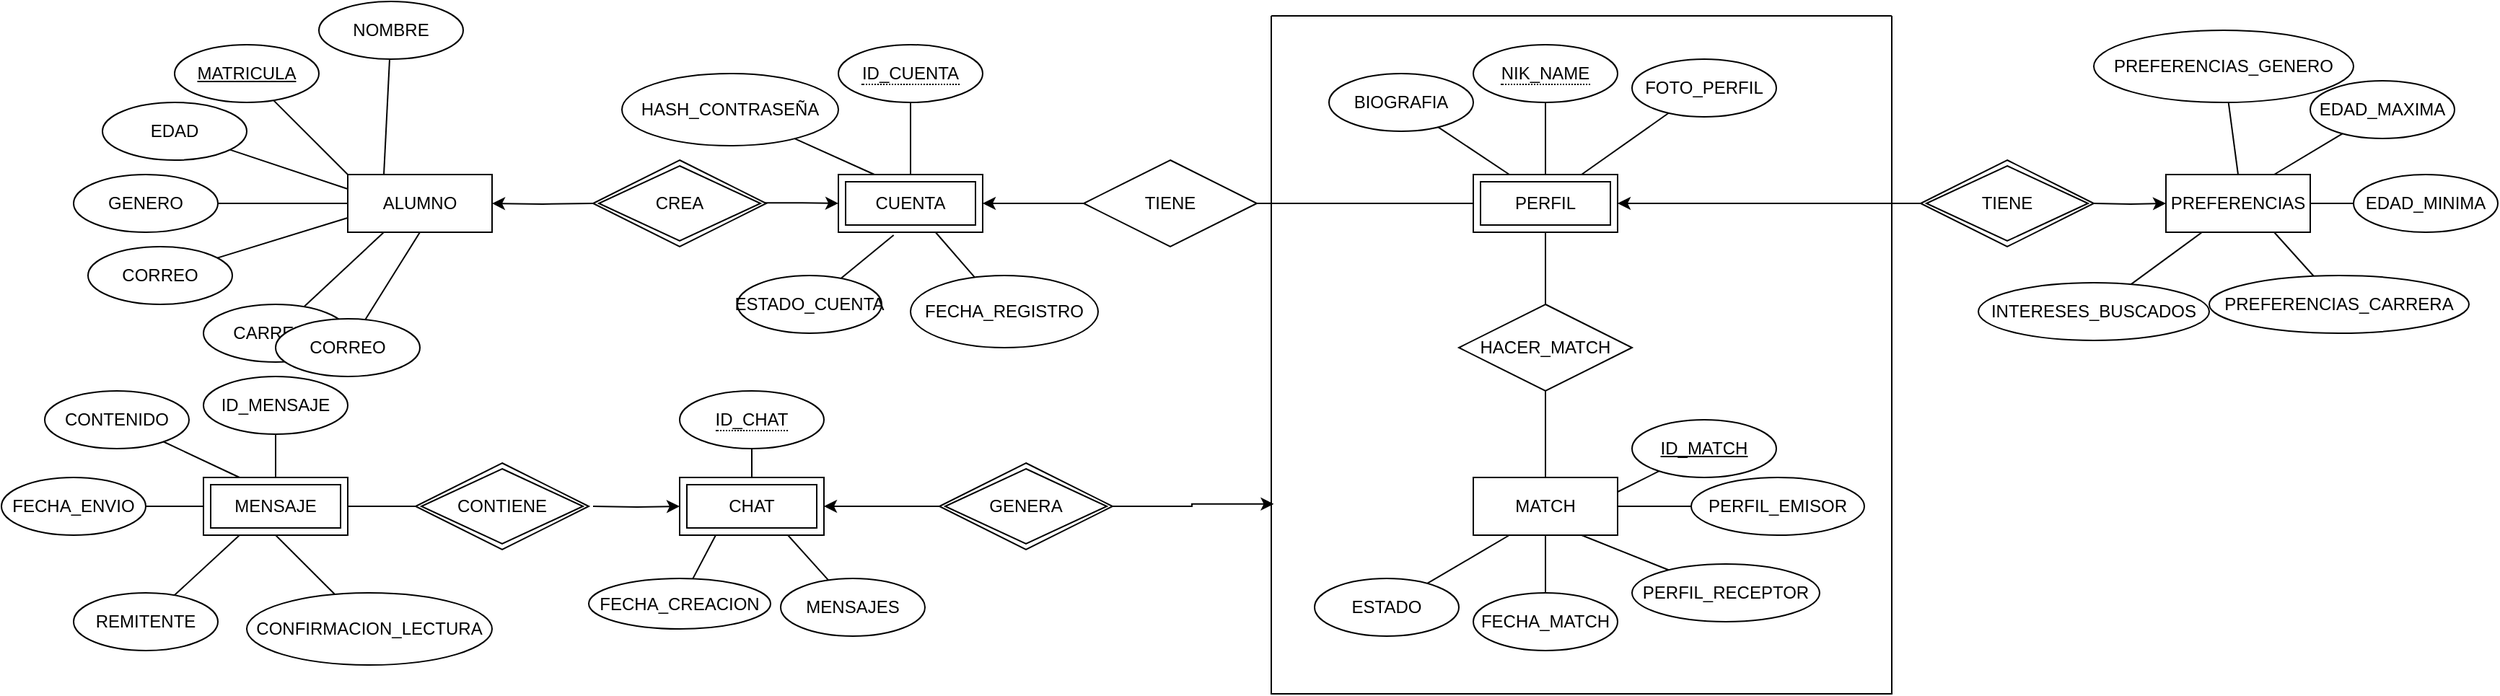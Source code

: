 <mxfile version="28.1.2">
  <diagram name="Página-1" id="gr4180COYLHLOnXJJAQv">
    <mxGraphModel dx="1413" dy="504" grid="1" gridSize="10" guides="1" tooltips="1" connect="1" arrows="1" fold="1" page="1" pageScale="1" pageWidth="827" pageHeight="1169" math="0" shadow="0">
      <root>
        <mxCell id="0" />
        <mxCell id="1" parent="0" />
        <mxCell id="KAyguxWbN3xson34IlvZ-3" style="edgeStyle=orthogonalEdgeStyle;rounded=0;orthogonalLoop=1;jettySize=auto;html=1;exitX=0;exitY=0.5;exitDx=0;exitDy=0;entryX=1;entryY=0.5;entryDx=0;entryDy=0;" parent="1" target="KAyguxWbN3xson34IlvZ-1" edge="1">
          <mxGeometry relative="1" as="geometry">
            <mxPoint x="360" y="640" as="sourcePoint" />
            <mxPoint x="420" y="690" as="targetPoint" />
          </mxGeometry>
        </mxCell>
        <mxCell id="KAyguxWbN3xson34IlvZ-1" value="ALUMNO" style="whiteSpace=wrap;html=1;align=center;" parent="1" vertex="1">
          <mxGeometry x="190" y="620" width="100" height="40" as="geometry" />
        </mxCell>
        <mxCell id="KAyguxWbN3xson34IlvZ-5" style="edgeStyle=orthogonalEdgeStyle;rounded=0;orthogonalLoop=1;jettySize=auto;html=1;entryX=0;entryY=0.5;entryDx=0;entryDy=0;exitX=0.962;exitY=0.493;exitDx=0;exitDy=0;exitPerimeter=0;" parent="1" source="KAyguxWbN3xson34IlvZ-86" edge="1">
          <mxGeometry relative="1" as="geometry">
            <mxPoint x="480" y="640" as="sourcePoint" />
            <mxPoint x="530" y="640" as="targetPoint" />
          </mxGeometry>
        </mxCell>
        <mxCell id="KAyguxWbN3xson34IlvZ-8" style="edgeStyle=orthogonalEdgeStyle;rounded=0;orthogonalLoop=1;jettySize=auto;html=1;exitX=0;exitY=0.5;exitDx=0;exitDy=0;entryX=1;entryY=0.5;entryDx=0;entryDy=0;" parent="1" edge="1">
          <mxGeometry relative="1" as="geometry">
            <mxPoint x="700" y="640" as="sourcePoint" />
            <mxPoint x="630" y="640" as="targetPoint" />
          </mxGeometry>
        </mxCell>
        <mxCell id="KAyguxWbN3xson34IlvZ-12" style="edgeStyle=orthogonalEdgeStyle;rounded=0;orthogonalLoop=1;jettySize=auto;html=1;entryX=1;entryY=0.5;entryDx=0;entryDy=0;exitX=0;exitY=0.5;exitDx=0;exitDy=0;" parent="1" edge="1">
          <mxGeometry relative="1" as="geometry">
            <mxPoint x="1280" y="640" as="sourcePoint" />
            <mxPoint x="1070" y="640" as="targetPoint" />
          </mxGeometry>
        </mxCell>
        <mxCell id="KAyguxWbN3xson34IlvZ-9" style="edgeStyle=orthogonalEdgeStyle;rounded=0;orthogonalLoop=1;jettySize=auto;html=1;entryX=0;entryY=0.5;entryDx=0;entryDy=0;endArrow=none;endFill=0;" parent="1" edge="1">
          <mxGeometry relative="1" as="geometry">
            <mxPoint x="820" y="640" as="sourcePoint" />
            <mxPoint x="970" y="640" as="targetPoint" />
          </mxGeometry>
        </mxCell>
        <mxCell id="KAyguxWbN3xson34IlvZ-10" value="PREFERENCIAS" style="whiteSpace=wrap;html=1;align=center;" parent="1" vertex="1">
          <mxGeometry x="1450" y="620" width="100" height="40" as="geometry" />
        </mxCell>
        <mxCell id="KAyguxWbN3xson34IlvZ-13" style="edgeStyle=orthogonalEdgeStyle;rounded=0;orthogonalLoop=1;jettySize=auto;html=1;entryX=0;entryY=0.5;entryDx=0;entryDy=0;" parent="1" target="KAyguxWbN3xson34IlvZ-10" edge="1">
          <mxGeometry relative="1" as="geometry">
            <mxPoint x="1400" y="640" as="sourcePoint" />
          </mxGeometry>
        </mxCell>
        <mxCell id="KAyguxWbN3xson34IlvZ-23" style="edgeStyle=orthogonalEdgeStyle;rounded=0;orthogonalLoop=1;jettySize=auto;html=1;entryX=0.004;entryY=0.72;entryDx=0;entryDy=0;exitX=1;exitY=0.5;exitDx=0;exitDy=0;entryPerimeter=0;" parent="1" source="KAyguxWbN3xson34IlvZ-22" target="KAyguxWbN3xson34IlvZ-81" edge="1">
          <mxGeometry relative="1" as="geometry">
            <mxPoint x="940" y="940" as="sourcePoint" />
          </mxGeometry>
        </mxCell>
        <mxCell id="KAyguxWbN3xson34IlvZ-14" value="MATCH" style="whiteSpace=wrap;html=1;align=center;" parent="1" vertex="1">
          <mxGeometry x="970" y="830" width="100" height="40" as="geometry" />
        </mxCell>
        <mxCell id="KAyguxWbN3xson34IlvZ-16" style="edgeStyle=orthogonalEdgeStyle;rounded=0;orthogonalLoop=1;jettySize=auto;html=1;entryX=0.5;entryY=1;entryDx=0;entryDy=0;endArrow=none;endFill=0;" parent="1" source="KAyguxWbN3xson34IlvZ-15" edge="1">
          <mxGeometry relative="1" as="geometry">
            <mxPoint x="1020" y="660" as="targetPoint" />
          </mxGeometry>
        </mxCell>
        <mxCell id="KAyguxWbN3xson34IlvZ-17" style="edgeStyle=orthogonalEdgeStyle;rounded=0;orthogonalLoop=1;jettySize=auto;html=1;entryX=0.5;entryY=0;entryDx=0;entryDy=0;endArrow=none;endFill=0;" parent="1" source="KAyguxWbN3xson34IlvZ-15" target="KAyguxWbN3xson34IlvZ-14" edge="1">
          <mxGeometry relative="1" as="geometry" />
        </mxCell>
        <mxCell id="KAyguxWbN3xson34IlvZ-15" value="HACER_MATCH" style="shape=rhombus;perimeter=rhombusPerimeter;whiteSpace=wrap;html=1;align=center;" parent="1" vertex="1">
          <mxGeometry x="960" y="710" width="120" height="60" as="geometry" />
        </mxCell>
        <mxCell id="KAyguxWbN3xson34IlvZ-24" style="edgeStyle=orthogonalEdgeStyle;rounded=0;orthogonalLoop=1;jettySize=auto;html=1;entryX=1;entryY=0.5;entryDx=0;entryDy=0;exitX=0;exitY=0.5;exitDx=0;exitDy=0;" parent="1" source="KAyguxWbN3xson34IlvZ-22" target="KAyguxWbN3xson34IlvZ-19" edge="1">
          <mxGeometry relative="1" as="geometry">
            <mxPoint x="800" y="850" as="sourcePoint" />
          </mxGeometry>
        </mxCell>
        <mxCell id="KAyguxWbN3xson34IlvZ-19" value="CHAT" style="shape=ext;margin=3;double=1;whiteSpace=wrap;html=1;align=center;" parent="1" vertex="1">
          <mxGeometry x="420" y="830" width="100" height="40" as="geometry" />
        </mxCell>
        <mxCell id="KAyguxWbN3xson34IlvZ-22" value="GENERA" style="shape=rhombus;double=1;perimeter=rhombusPerimeter;whiteSpace=wrap;html=1;align=center;" parent="1" vertex="1">
          <mxGeometry x="600" y="820" width="120" height="60" as="geometry" />
        </mxCell>
        <mxCell id="KAyguxWbN3xson34IlvZ-34" style="rounded=0;orthogonalLoop=1;jettySize=auto;html=1;entryX=0;entryY=0;entryDx=0;entryDy=0;endArrow=none;endFill=0;" parent="1" source="KAyguxWbN3xson34IlvZ-26" target="KAyguxWbN3xson34IlvZ-1" edge="1">
          <mxGeometry relative="1" as="geometry" />
        </mxCell>
        <mxCell id="KAyguxWbN3xson34IlvZ-26" value="MATRICULA" style="ellipse;whiteSpace=wrap;html=1;align=center;fontStyle=4;" parent="1" vertex="1">
          <mxGeometry x="70" y="530" width="100" height="40" as="geometry" />
        </mxCell>
        <mxCell id="KAyguxWbN3xson34IlvZ-35" style="rounded=0;orthogonalLoop=1;jettySize=auto;html=1;entryX=0.25;entryY=0;entryDx=0;entryDy=0;endArrow=none;endFill=0;" parent="1" source="KAyguxWbN3xson34IlvZ-27" target="KAyguxWbN3xson34IlvZ-1" edge="1">
          <mxGeometry relative="1" as="geometry" />
        </mxCell>
        <mxCell id="KAyguxWbN3xson34IlvZ-27" value="NOMBRE" style="ellipse;whiteSpace=wrap;html=1;align=center;" parent="1" vertex="1">
          <mxGeometry x="170" y="500" width="100" height="40" as="geometry" />
        </mxCell>
        <mxCell id="KAyguxWbN3xson34IlvZ-36" style="rounded=0;orthogonalLoop=1;jettySize=auto;html=1;entryX=0;entryY=0.25;entryDx=0;entryDy=0;endArrow=none;endFill=0;" parent="1" source="KAyguxWbN3xson34IlvZ-28" target="KAyguxWbN3xson34IlvZ-1" edge="1">
          <mxGeometry relative="1" as="geometry" />
        </mxCell>
        <mxCell id="KAyguxWbN3xson34IlvZ-28" value="EDAD" style="ellipse;whiteSpace=wrap;html=1;align=center;" parent="1" vertex="1">
          <mxGeometry x="20" y="570" width="100" height="40" as="geometry" />
        </mxCell>
        <mxCell id="KAyguxWbN3xson34IlvZ-37" style="rounded=0;orthogonalLoop=1;jettySize=auto;html=1;entryX=0;entryY=0.5;entryDx=0;entryDy=0;endArrow=none;endFill=0;" parent="1" source="KAyguxWbN3xson34IlvZ-30" target="KAyguxWbN3xson34IlvZ-1" edge="1">
          <mxGeometry relative="1" as="geometry" />
        </mxCell>
        <mxCell id="KAyguxWbN3xson34IlvZ-30" value="GENERO" style="ellipse;whiteSpace=wrap;html=1;align=center;" parent="1" vertex="1">
          <mxGeometry y="620" width="100" height="40" as="geometry" />
        </mxCell>
        <mxCell id="KAyguxWbN3xson34IlvZ-39" style="rounded=0;orthogonalLoop=1;jettySize=auto;html=1;entryX=0.25;entryY=1;entryDx=0;entryDy=0;endArrow=none;endFill=0;" parent="1" source="KAyguxWbN3xson34IlvZ-31" target="KAyguxWbN3xson34IlvZ-1" edge="1">
          <mxGeometry relative="1" as="geometry" />
        </mxCell>
        <mxCell id="KAyguxWbN3xson34IlvZ-31" value="CARRERA" style="ellipse;whiteSpace=wrap;html=1;align=center;" parent="1" vertex="1">
          <mxGeometry x="90" y="710" width="100" height="40" as="geometry" />
        </mxCell>
        <mxCell id="KAyguxWbN3xson34IlvZ-40" style="rounded=0;orthogonalLoop=1;jettySize=auto;html=1;entryX=0.5;entryY=1;entryDx=0;entryDy=0;endArrow=none;endFill=0;" parent="1" source="KAyguxWbN3xson34IlvZ-32" target="KAyguxWbN3xson34IlvZ-1" edge="1">
          <mxGeometry relative="1" as="geometry" />
        </mxCell>
        <mxCell id="KAyguxWbN3xson34IlvZ-32" value="CORREO" style="ellipse;whiteSpace=wrap;html=1;align=center;" parent="1" vertex="1">
          <mxGeometry x="140" y="720" width="100" height="40" as="geometry" />
        </mxCell>
        <mxCell id="KAyguxWbN3xson34IlvZ-38" style="rounded=0;orthogonalLoop=1;jettySize=auto;html=1;entryX=0;entryY=0.75;entryDx=0;entryDy=0;endArrow=none;endFill=0;" parent="1" source="KAyguxWbN3xson34IlvZ-33" target="KAyguxWbN3xson34IlvZ-1" edge="1">
          <mxGeometry relative="1" as="geometry" />
        </mxCell>
        <mxCell id="KAyguxWbN3xson34IlvZ-33" value="CORREO" style="ellipse;whiteSpace=wrap;html=1;align=center;" parent="1" vertex="1">
          <mxGeometry x="10" y="670" width="100" height="40" as="geometry" />
        </mxCell>
        <mxCell id="KAyguxWbN3xson34IlvZ-42" style="rounded=0;orthogonalLoop=1;jettySize=auto;html=1;entryX=0.5;entryY=0;entryDx=0;entryDy=0;endArrow=none;endFill=0;exitX=0.5;exitY=1;exitDx=0;exitDy=0;" parent="1" source="KAyguxWbN3xson34IlvZ-53" edge="1">
          <mxGeometry relative="1" as="geometry">
            <mxPoint x="680" y="580" as="sourcePoint" />
            <mxPoint x="580" y="620" as="targetPoint" />
          </mxGeometry>
        </mxCell>
        <mxCell id="KAyguxWbN3xson34IlvZ-49" style="rounded=0;orthogonalLoop=1;jettySize=auto;html=1;entryX=0.25;entryY=0;entryDx=0;entryDy=0;endArrow=none;endFill=0;" parent="1" source="KAyguxWbN3xson34IlvZ-43" edge="1">
          <mxGeometry relative="1" as="geometry">
            <mxPoint x="555" y="620" as="targetPoint" />
          </mxGeometry>
        </mxCell>
        <mxCell id="KAyguxWbN3xson34IlvZ-43" value="HASH_CONTRASEÑA" style="ellipse;whiteSpace=wrap;html=1;align=center;" parent="1" vertex="1">
          <mxGeometry x="380" y="550" width="150" height="50" as="geometry" />
        </mxCell>
        <mxCell id="KAyguxWbN3xson34IlvZ-44" value="FECHA_REGISTRO" style="ellipse;whiteSpace=wrap;html=1;align=center;" parent="1" vertex="1">
          <mxGeometry x="580" y="690" width="130" height="50" as="geometry" />
        </mxCell>
        <mxCell id="KAyguxWbN3xson34IlvZ-45" value="ESTADO_CUENTA" style="ellipse;whiteSpace=wrap;html=1;align=center;" parent="1" vertex="1">
          <mxGeometry x="460" y="690" width="100" height="40" as="geometry" />
        </mxCell>
        <mxCell id="KAyguxWbN3xson34IlvZ-47" style="rounded=0;orthogonalLoop=1;jettySize=auto;html=1;entryX=0.383;entryY=1.05;entryDx=0;entryDy=0;entryPerimeter=0;endArrow=none;endFill=0;" parent="1" source="KAyguxWbN3xson34IlvZ-45" edge="1">
          <mxGeometry relative="1" as="geometry">
            <mxPoint x="568.3" y="662" as="targetPoint" />
          </mxGeometry>
        </mxCell>
        <mxCell id="KAyguxWbN3xson34IlvZ-48" style="rounded=0;orthogonalLoop=1;jettySize=auto;html=1;endArrow=none;endFill=0;" parent="1" source="KAyguxWbN3xson34IlvZ-44" target="KAyguxWbN3xson34IlvZ-88" edge="1">
          <mxGeometry relative="1" as="geometry">
            <mxPoint x="595" y="663.68" as="targetPoint" />
          </mxGeometry>
        </mxCell>
        <mxCell id="KAyguxWbN3xson34IlvZ-51" style="edgeStyle=orthogonalEdgeStyle;rounded=0;orthogonalLoop=1;jettySize=auto;html=1;entryX=0;entryY=0.5;entryDx=0;entryDy=0;" parent="1" target="KAyguxWbN3xson34IlvZ-19" edge="1">
          <mxGeometry relative="1" as="geometry">
            <mxPoint x="360" y="850" as="sourcePoint" />
          </mxGeometry>
        </mxCell>
        <mxCell id="KAyguxWbN3xson34IlvZ-52" style="edgeStyle=orthogonalEdgeStyle;rounded=0;orthogonalLoop=1;jettySize=auto;html=1;entryX=1;entryY=0.5;entryDx=0;entryDy=0;endArrow=none;endFill=0;" parent="1" edge="1">
          <mxGeometry relative="1" as="geometry">
            <mxPoint x="240" y="850" as="sourcePoint" />
            <mxPoint x="190" y="850" as="targetPoint" />
          </mxGeometry>
        </mxCell>
        <mxCell id="KAyguxWbN3xson34IlvZ-53" value="&lt;span style=&quot;border-bottom: 1px dotted&quot;&gt;ID_CUENTA&lt;/span&gt;" style="ellipse;whiteSpace=wrap;html=1;align=center;" parent="1" vertex="1">
          <mxGeometry x="530" y="530" width="100" height="40" as="geometry" />
        </mxCell>
        <mxCell id="KAyguxWbN3xson34IlvZ-55" style="rounded=0;orthogonalLoop=1;jettySize=auto;html=1;entryX=0.5;entryY=0;entryDx=0;entryDy=0;endArrow=none;endFill=0;" parent="1" source="KAyguxWbN3xson34IlvZ-54" edge="1">
          <mxGeometry relative="1" as="geometry">
            <mxPoint x="1020" y="620" as="targetPoint" />
          </mxGeometry>
        </mxCell>
        <mxCell id="KAyguxWbN3xson34IlvZ-54" value="&lt;span style=&quot;border-bottom: 1px dotted&quot;&gt;NIK_NAME&lt;/span&gt;" style="ellipse;whiteSpace=wrap;html=1;align=center;" parent="1" vertex="1">
          <mxGeometry x="970" y="530" width="100" height="40" as="geometry" />
        </mxCell>
        <mxCell id="KAyguxWbN3xson34IlvZ-57" style="rounded=0;orthogonalLoop=1;jettySize=auto;html=1;entryX=0.75;entryY=0;entryDx=0;entryDy=0;endArrow=none;endFill=0;" parent="1" source="KAyguxWbN3xson34IlvZ-56" edge="1">
          <mxGeometry relative="1" as="geometry">
            <mxPoint x="1045" y="620" as="targetPoint" />
          </mxGeometry>
        </mxCell>
        <mxCell id="KAyguxWbN3xson34IlvZ-56" value="FOTO_PERFIL" style="ellipse;whiteSpace=wrap;html=1;align=center;" parent="1" vertex="1">
          <mxGeometry x="1080" y="540" width="100" height="40" as="geometry" />
        </mxCell>
        <mxCell id="KAyguxWbN3xson34IlvZ-59" style="rounded=0;orthogonalLoop=1;jettySize=auto;html=1;entryX=0.25;entryY=0;entryDx=0;entryDy=0;endArrow=none;endFill=0;" parent="1" source="KAyguxWbN3xson34IlvZ-58" edge="1">
          <mxGeometry relative="1" as="geometry">
            <mxPoint x="995" y="620" as="targetPoint" />
          </mxGeometry>
        </mxCell>
        <mxCell id="KAyguxWbN3xson34IlvZ-58" value="BIOGRAFIA" style="ellipse;whiteSpace=wrap;html=1;align=center;" parent="1" vertex="1">
          <mxGeometry x="870" y="550" width="100" height="40" as="geometry" />
        </mxCell>
        <mxCell id="KAyguxWbN3xson34IlvZ-68" style="rounded=0;orthogonalLoop=1;jettySize=auto;html=1;entryX=0.5;entryY=0;entryDx=0;entryDy=0;endArrow=none;endFill=0;" parent="1" source="KAyguxWbN3xson34IlvZ-61" target="KAyguxWbN3xson34IlvZ-10" edge="1">
          <mxGeometry relative="1" as="geometry" />
        </mxCell>
        <mxCell id="KAyguxWbN3xson34IlvZ-61" value="PREFERENCIAS_GENERO" style="ellipse;whiteSpace=wrap;html=1;align=center;" parent="1" vertex="1">
          <mxGeometry x="1400" y="520" width="180" height="50" as="geometry" />
        </mxCell>
        <mxCell id="KAyguxWbN3xson34IlvZ-67" style="rounded=0;orthogonalLoop=1;jettySize=auto;html=1;entryX=0.75;entryY=0;entryDx=0;entryDy=0;endArrow=none;endFill=0;" parent="1" source="KAyguxWbN3xson34IlvZ-62" target="KAyguxWbN3xson34IlvZ-10" edge="1">
          <mxGeometry relative="1" as="geometry" />
        </mxCell>
        <mxCell id="KAyguxWbN3xson34IlvZ-62" value="EDAD_MAXIMA" style="ellipse;whiteSpace=wrap;html=1;align=center;" parent="1" vertex="1">
          <mxGeometry x="1550" y="555" width="100" height="40" as="geometry" />
        </mxCell>
        <mxCell id="KAyguxWbN3xson34IlvZ-66" style="rounded=0;orthogonalLoop=1;jettySize=auto;html=1;entryX=1;entryY=0.5;entryDx=0;entryDy=0;endArrow=none;endFill=0;" parent="1" source="KAyguxWbN3xson34IlvZ-63" target="KAyguxWbN3xson34IlvZ-10" edge="1">
          <mxGeometry relative="1" as="geometry" />
        </mxCell>
        <mxCell id="KAyguxWbN3xson34IlvZ-63" value="EDAD_MINIMA" style="ellipse;whiteSpace=wrap;html=1;align=center;" parent="1" vertex="1">
          <mxGeometry x="1580" y="620" width="100" height="40" as="geometry" />
        </mxCell>
        <mxCell id="KAyguxWbN3xson34IlvZ-65" style="rounded=0;orthogonalLoop=1;jettySize=auto;html=1;entryX=0.75;entryY=1;entryDx=0;entryDy=0;endArrow=none;endFill=0;" parent="1" source="KAyguxWbN3xson34IlvZ-64" target="KAyguxWbN3xson34IlvZ-10" edge="1">
          <mxGeometry relative="1" as="geometry" />
        </mxCell>
        <mxCell id="KAyguxWbN3xson34IlvZ-64" value="PREFERENCIAS_CARRERA" style="ellipse;whiteSpace=wrap;html=1;align=center;" parent="1" vertex="1">
          <mxGeometry x="1480" y="690" width="180" height="40" as="geometry" />
        </mxCell>
        <mxCell id="KAyguxWbN3xson34IlvZ-71" style="rounded=0;orthogonalLoop=1;jettySize=auto;html=1;entryX=1;entryY=0.25;entryDx=0;entryDy=0;endArrow=none;endFill=0;" parent="1" source="KAyguxWbN3xson34IlvZ-70" target="KAyguxWbN3xson34IlvZ-14" edge="1">
          <mxGeometry relative="1" as="geometry" />
        </mxCell>
        <mxCell id="KAyguxWbN3xson34IlvZ-70" value="ID_MATCH" style="ellipse;whiteSpace=wrap;html=1;align=center;fontStyle=4;" parent="1" vertex="1">
          <mxGeometry x="1080" y="790" width="100" height="40" as="geometry" />
        </mxCell>
        <mxCell id="KAyguxWbN3xson34IlvZ-73" style="rounded=0;orthogonalLoop=1;jettySize=auto;html=1;entryX=1;entryY=0.5;entryDx=0;entryDy=0;endArrow=none;endFill=0;" parent="1" source="KAyguxWbN3xson34IlvZ-72" target="KAyguxWbN3xson34IlvZ-14" edge="1">
          <mxGeometry relative="1" as="geometry" />
        </mxCell>
        <mxCell id="KAyguxWbN3xson34IlvZ-72" value="PERFIL_EMISOR" style="ellipse;whiteSpace=wrap;html=1;align=center;" parent="1" vertex="1">
          <mxGeometry x="1121" y="830" width="120" height="40" as="geometry" />
        </mxCell>
        <mxCell id="KAyguxWbN3xson34IlvZ-79" style="rounded=0;orthogonalLoop=1;jettySize=auto;html=1;entryX=0.75;entryY=1;entryDx=0;entryDy=0;endArrow=none;endFill=0;" parent="1" source="KAyguxWbN3xson34IlvZ-74" target="KAyguxWbN3xson34IlvZ-14" edge="1">
          <mxGeometry relative="1" as="geometry" />
        </mxCell>
        <mxCell id="KAyguxWbN3xson34IlvZ-74" value="PERFIL_RECEPTOR" style="ellipse;whiteSpace=wrap;html=1;align=center;" parent="1" vertex="1">
          <mxGeometry x="1080" y="890" width="130" height="40" as="geometry" />
        </mxCell>
        <mxCell id="KAyguxWbN3xson34IlvZ-80" style="rounded=0;orthogonalLoop=1;jettySize=auto;html=1;entryX=0.25;entryY=1;entryDx=0;entryDy=0;endArrow=none;endFill=0;" parent="1" source="KAyguxWbN3xson34IlvZ-75" target="KAyguxWbN3xson34IlvZ-14" edge="1">
          <mxGeometry relative="1" as="geometry" />
        </mxCell>
        <mxCell id="KAyguxWbN3xson34IlvZ-75" value="ESTADO" style="ellipse;whiteSpace=wrap;html=1;align=center;" parent="1" vertex="1">
          <mxGeometry x="860" y="900" width="100" height="40" as="geometry" />
        </mxCell>
        <mxCell id="KAyguxWbN3xson34IlvZ-78" style="rounded=0;orthogonalLoop=1;jettySize=auto;html=1;entryX=0.5;entryY=1;entryDx=0;entryDy=0;endArrow=none;endFill=0;" parent="1" source="KAyguxWbN3xson34IlvZ-77" target="KAyguxWbN3xson34IlvZ-14" edge="1">
          <mxGeometry relative="1" as="geometry" />
        </mxCell>
        <mxCell id="KAyguxWbN3xson34IlvZ-77" value="FECHA_MATCH" style="ellipse;whiteSpace=wrap;html=1;align=center;" parent="1" vertex="1">
          <mxGeometry x="970" y="910" width="100" height="40" as="geometry" />
        </mxCell>
        <mxCell id="KAyguxWbN3xson34IlvZ-81" value="" style="swimlane;startSize=0;" parent="1" vertex="1">
          <mxGeometry x="830" y="510" width="430" height="470" as="geometry" />
        </mxCell>
        <mxCell id="KAyguxWbN3xson34IlvZ-89" value="PERFIL" style="shape=ext;margin=3;double=1;whiteSpace=wrap;html=1;align=center;" parent="KAyguxWbN3xson34IlvZ-81" vertex="1">
          <mxGeometry x="140" y="110" width="100" height="40" as="geometry" />
        </mxCell>
        <mxCell id="KAyguxWbN3xson34IlvZ-85" style="rounded=0;orthogonalLoop=1;jettySize=auto;html=1;entryX=0.75;entryY=1;entryDx=0;entryDy=0;endArrow=none;endFill=0;" parent="1" source="KAyguxWbN3xson34IlvZ-84" target="KAyguxWbN3xson34IlvZ-19" edge="1">
          <mxGeometry relative="1" as="geometry" />
        </mxCell>
        <mxCell id="KAyguxWbN3xson34IlvZ-84" value="MENSAJES" style="ellipse;whiteSpace=wrap;html=1;align=center;" parent="1" vertex="1">
          <mxGeometry x="490" y="900" width="100" height="40" as="geometry" />
        </mxCell>
        <mxCell id="KAyguxWbN3xson34IlvZ-86" value="CREA" style="shape=rhombus;double=1;perimeter=rhombusPerimeter;whiteSpace=wrap;html=1;align=center;" parent="1" vertex="1">
          <mxGeometry x="360" y="610" width="120" height="60" as="geometry" />
        </mxCell>
        <mxCell id="KAyguxWbN3xson34IlvZ-88" value="CUENTA" style="shape=ext;margin=3;double=1;whiteSpace=wrap;html=1;align=center;" parent="1" vertex="1">
          <mxGeometry x="530" y="620" width="100" height="40" as="geometry" />
        </mxCell>
        <mxCell id="KAyguxWbN3xson34IlvZ-90" value="TIENE" style="shape=rhombus;double=1;perimeter=rhombusPerimeter;whiteSpace=wrap;html=1;align=center;" parent="1" vertex="1">
          <mxGeometry x="1280" y="610" width="120" height="60" as="geometry" />
        </mxCell>
        <mxCell id="KAyguxWbN3xson34IlvZ-92" style="rounded=0;orthogonalLoop=1;jettySize=auto;html=1;entryX=0.5;entryY=0;entryDx=0;entryDy=0;endArrow=none;endFill=0;" parent="1" source="KAyguxWbN3xson34IlvZ-91" target="KAyguxWbN3xson34IlvZ-19" edge="1">
          <mxGeometry relative="1" as="geometry" />
        </mxCell>
        <mxCell id="KAyguxWbN3xson34IlvZ-91" value="&lt;span style=&quot;border-bottom: 1px dotted&quot;&gt;ID_CHAT&lt;/span&gt;" style="ellipse;whiteSpace=wrap;html=1;align=center;" parent="1" vertex="1">
          <mxGeometry x="420" y="770" width="100" height="40" as="geometry" />
        </mxCell>
        <mxCell id="KAyguxWbN3xson34IlvZ-94" style="rounded=0;orthogonalLoop=1;jettySize=auto;html=1;entryX=0.25;entryY=1;entryDx=0;entryDy=0;endArrow=none;endFill=0;" parent="1" source="KAyguxWbN3xson34IlvZ-93" target="KAyguxWbN3xson34IlvZ-19" edge="1">
          <mxGeometry relative="1" as="geometry" />
        </mxCell>
        <mxCell id="KAyguxWbN3xson34IlvZ-93" value="FECHA_CREACION" style="ellipse;whiteSpace=wrap;html=1;align=center;" parent="1" vertex="1">
          <mxGeometry x="357" y="900" width="126" height="35" as="geometry" />
        </mxCell>
        <mxCell id="KAyguxWbN3xson34IlvZ-95" value="TIENE" style="shape=rhombus;perimeter=rhombusPerimeter;whiteSpace=wrap;html=1;align=center;" parent="1" vertex="1">
          <mxGeometry x="700" y="610" width="120" height="60" as="geometry" />
        </mxCell>
        <mxCell id="KAyguxWbN3xson34IlvZ-99" style="rounded=0;orthogonalLoop=1;jettySize=auto;html=1;entryX=0.5;entryY=0;entryDx=0;entryDy=0;endArrow=none;endFill=0;" parent="1" source="KAyguxWbN3xson34IlvZ-98" edge="1">
          <mxGeometry relative="1" as="geometry">
            <mxPoint x="140" y="830" as="targetPoint" />
          </mxGeometry>
        </mxCell>
        <mxCell id="KAyguxWbN3xson34IlvZ-98" value="ID_MENSAJE" style="ellipse;whiteSpace=wrap;html=1;align=center;" parent="1" vertex="1">
          <mxGeometry x="90" y="760" width="100" height="40" as="geometry" />
        </mxCell>
        <mxCell id="KAyguxWbN3xson34IlvZ-105" style="rounded=0;orthogonalLoop=1;jettySize=auto;html=1;entryX=0.25;entryY=1;entryDx=0;entryDy=0;endArrow=none;endFill=0;" parent="1" source="KAyguxWbN3xson34IlvZ-100" edge="1">
          <mxGeometry relative="1" as="geometry">
            <mxPoint x="115" y="870" as="targetPoint" />
          </mxGeometry>
        </mxCell>
        <mxCell id="KAyguxWbN3xson34IlvZ-100" value="REMITENTE" style="ellipse;whiteSpace=wrap;html=1;align=center;" parent="1" vertex="1">
          <mxGeometry y="910" width="100" height="40" as="geometry" />
        </mxCell>
        <mxCell id="KAyguxWbN3xson34IlvZ-104" style="rounded=0;orthogonalLoop=1;jettySize=auto;html=1;entryX=0;entryY=0.5;entryDx=0;entryDy=0;endArrow=none;endFill=0;" parent="1" source="KAyguxWbN3xson34IlvZ-101" edge="1">
          <mxGeometry relative="1" as="geometry">
            <mxPoint x="90" y="850" as="targetPoint" />
          </mxGeometry>
        </mxCell>
        <mxCell id="KAyguxWbN3xson34IlvZ-101" value="FECHA_ENVIO" style="ellipse;whiteSpace=wrap;html=1;align=center;" parent="1" vertex="1">
          <mxGeometry x="-50" y="830" width="100" height="40" as="geometry" />
        </mxCell>
        <mxCell id="KAyguxWbN3xson34IlvZ-107" style="rounded=0;orthogonalLoop=1;jettySize=auto;html=1;entryX=0.5;entryY=1;entryDx=0;entryDy=0;endArrow=none;endFill=0;" parent="1" source="KAyguxWbN3xson34IlvZ-102" edge="1">
          <mxGeometry relative="1" as="geometry">
            <mxPoint x="140" y="870" as="targetPoint" />
          </mxGeometry>
        </mxCell>
        <mxCell id="KAyguxWbN3xson34IlvZ-102" value="CONFIRMACION_LECTURA" style="ellipse;whiteSpace=wrap;html=1;align=center;" parent="1" vertex="1">
          <mxGeometry x="120" y="910" width="170" height="50" as="geometry" />
        </mxCell>
        <mxCell id="KAyguxWbN3xson34IlvZ-106" style="rounded=0;orthogonalLoop=1;jettySize=auto;html=1;entryX=0.25;entryY=0;entryDx=0;entryDy=0;endArrow=none;endFill=0;" parent="1" source="KAyguxWbN3xson34IlvZ-103" edge="1">
          <mxGeometry relative="1" as="geometry">
            <mxPoint x="115" y="830" as="targetPoint" />
          </mxGeometry>
        </mxCell>
        <mxCell id="KAyguxWbN3xson34IlvZ-103" value="CONTENIDO" style="ellipse;whiteSpace=wrap;html=1;align=center;" parent="1" vertex="1">
          <mxGeometry x="-20" y="770" width="100" height="40" as="geometry" />
        </mxCell>
        <mxCell id="KAyguxWbN3xson34IlvZ-108" value="MENSAJE" style="shape=ext;margin=3;double=1;whiteSpace=wrap;html=1;align=center;" parent="1" vertex="1">
          <mxGeometry x="90" y="830" width="100" height="40" as="geometry" />
        </mxCell>
        <mxCell id="KAyguxWbN3xson34IlvZ-109" value="CONTIENE" style="shape=rhombus;double=1;perimeter=rhombusPerimeter;whiteSpace=wrap;html=1;align=center;" parent="1" vertex="1">
          <mxGeometry x="237" y="820" width="120" height="60" as="geometry" />
        </mxCell>
        <mxCell id="KAyguxWbN3xson34IlvZ-111" style="rounded=0;orthogonalLoop=1;jettySize=auto;html=1;entryX=0.25;entryY=1;entryDx=0;entryDy=0;endArrow=none;endFill=0;" parent="1" source="KAyguxWbN3xson34IlvZ-110" target="KAyguxWbN3xson34IlvZ-10" edge="1">
          <mxGeometry relative="1" as="geometry" />
        </mxCell>
        <mxCell id="KAyguxWbN3xson34IlvZ-110" value="INTERESES_BUSCADOS" style="ellipse;whiteSpace=wrap;html=1;align=center;" parent="1" vertex="1">
          <mxGeometry x="1320" y="695" width="160" height="40" as="geometry" />
        </mxCell>
      </root>
    </mxGraphModel>
  </diagram>
</mxfile>
